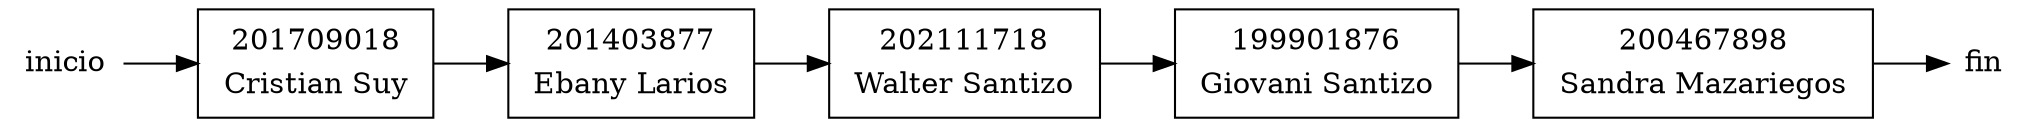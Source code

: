 digraph Cola {
rankdir=LR;
node [shape=record];
head [shape=none, label="inicio", style=bold, height=0, width=0];
tail [shape=none, label="fin", style=bold, height=0, width=0];a201709018 [label=<<TABLE border="0"><TR><TD ALIGN="CENTER">201709018</TD></TR><TR><TD ALIGN="CENTER">Cristian Suy</TD></TR></TABLE>>];
a201709018 -> a201403877;
a201403877 [label=<<TABLE border="0"><TR><TD ALIGN="CENTER">201403877</TD></TR><TR><TD ALIGN="CENTER">Ebany Larios</TD></TR></TABLE>>];
a201403877 -> a202111718;
a202111718 [label=<<TABLE border="0"><TR><TD ALIGN="CENTER">202111718</TD></TR><TR><TD ALIGN="CENTER">Walter Santizo</TD></TR></TABLE>>];
a202111718 -> a199901876;
a199901876 [label=<<TABLE border="0"><TR><TD ALIGN="CENTER">199901876</TD></TR><TR><TD ALIGN="CENTER">Giovani Santizo</TD></TR></TABLE>>];
a199901876 -> a200467898;
a200467898 [label=<<TABLE border="0"><TR><TD ALIGN="CENTER">200467898</TD></TR><TR><TD ALIGN="CENTER">Sandra Mazariegos</TD></TR></TABLE>>];
head -> a201709018;
a200467898->tail;
}
